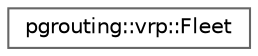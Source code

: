 digraph "Graphical Class Hierarchy"
{
 // LATEX_PDF_SIZE
  bgcolor="transparent";
  edge [fontname=Helvetica,fontsize=10,labelfontname=Helvetica,labelfontsize=10];
  node [fontname=Helvetica,fontsize=10,shape=box,height=0.2,width=0.4];
  rankdir="LR";
  Node0 [id="Node000000",label="pgrouting::vrp::Fleet",height=0.2,width=0.4,color="grey40", fillcolor="white", style="filled",URL="$classpgrouting_1_1vrp_1_1Fleet.html",tooltip=" "];
}
